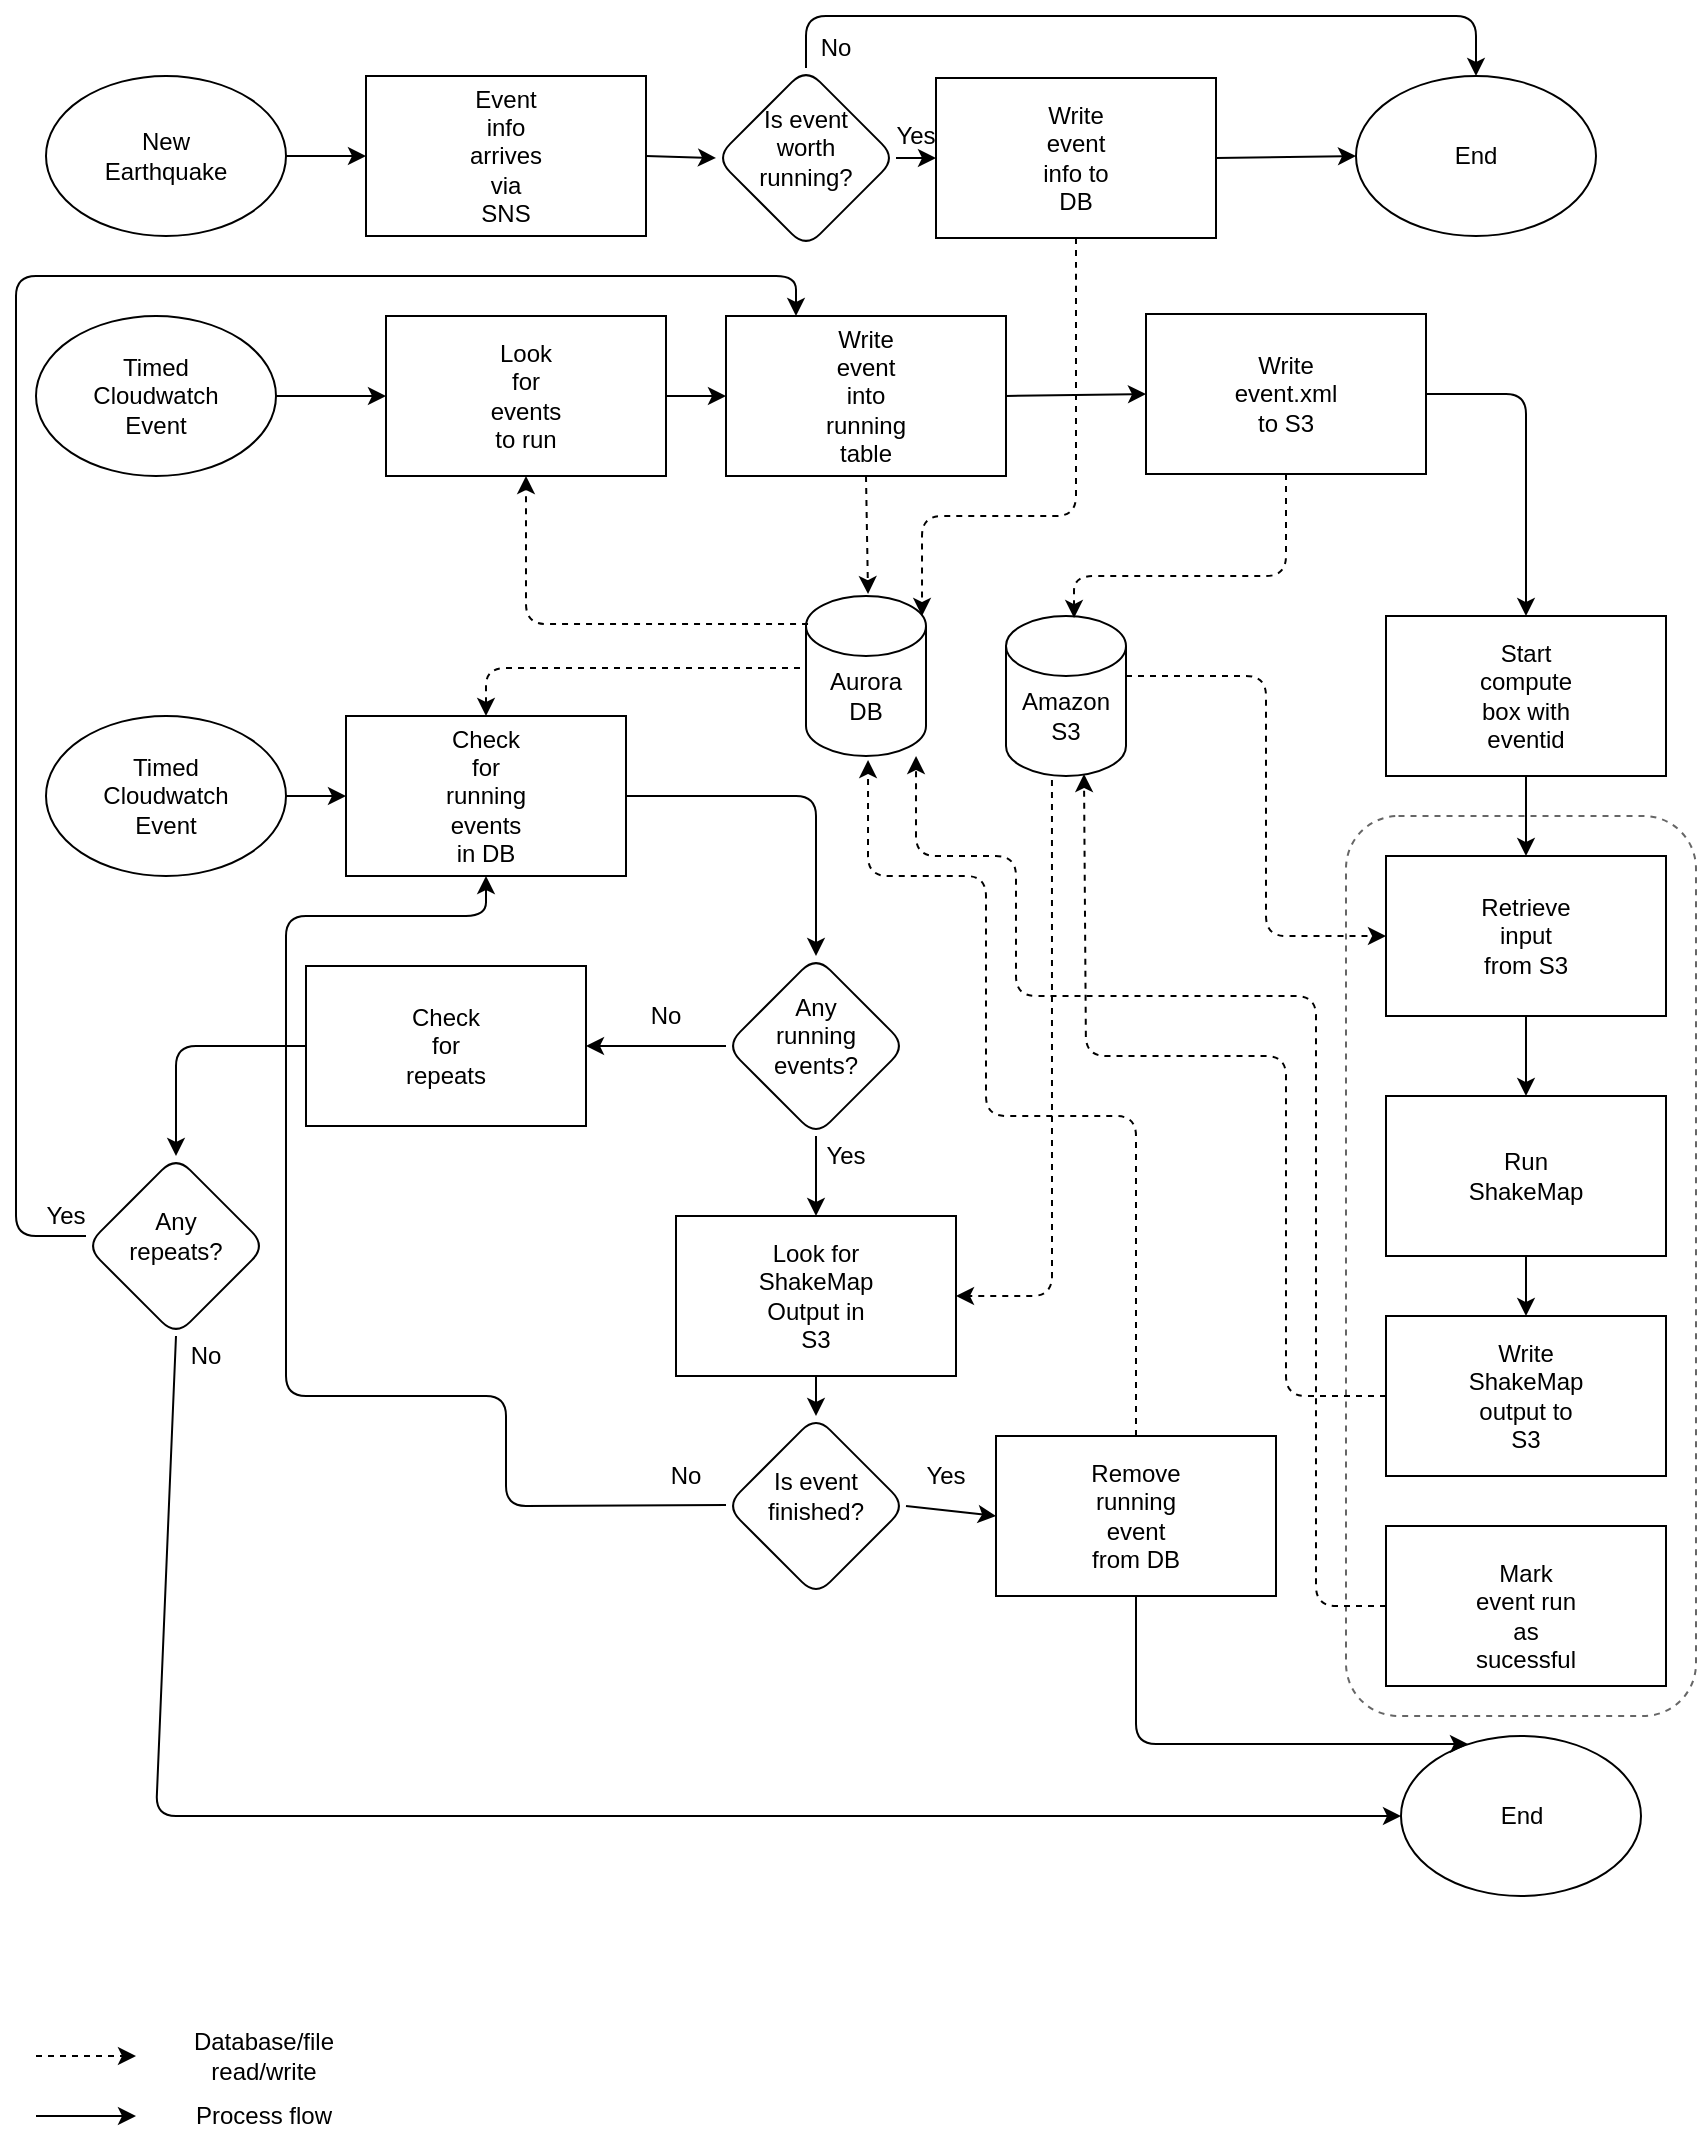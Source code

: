 <mxfile version="13.6.2" type="github">
  <diagram id="ZtYG9Sx7cP-IKcmzflR8" name="Page-1">
    <mxGraphModel dx="996" dy="693" grid="1" gridSize="10" guides="1" tooltips="1" connect="1" arrows="1" fold="1" page="1" pageScale="1" pageWidth="850" pageHeight="1100" math="0" shadow="0">
      <root>
        <mxCell id="0" />
        <mxCell id="1" parent="0" />
        <mxCell id="1NO3vYuAgstss5tLDtMF-31" value="" style="rounded=1;whiteSpace=wrap;html=1;strokeColor=#666666;fontColor=#333333;fillColor=none;dashed=1;" vertex="1" parent="1">
          <mxGeometry x="675" y="410" width="175" height="450" as="geometry" />
        </mxCell>
        <mxCell id="GJgcs_XlC3L1bi6ihaC3-7" value="" style="endArrow=classic;html=1;exitX=1;exitY=0.5;exitDx=0;exitDy=0;entryX=0;entryY=0.5;entryDx=0;entryDy=0;" parent="1" target="GJgcs_XlC3L1bi6ihaC3-4" edge="1">
          <mxGeometry width="50" height="50" relative="1" as="geometry">
            <mxPoint x="145" y="80" as="sourcePoint" />
            <mxPoint x="205" y="80" as="targetPoint" />
          </mxGeometry>
        </mxCell>
        <mxCell id="GJgcs_XlC3L1bi6ihaC3-8" value="" style="group" parent="1" vertex="1" connectable="0">
          <mxGeometry x="185" y="40" width="140" height="80" as="geometry" />
        </mxCell>
        <mxCell id="GJgcs_XlC3L1bi6ihaC3-4" value="" style="rounded=0;whiteSpace=wrap;html=1;" parent="GJgcs_XlC3L1bi6ihaC3-8" vertex="1">
          <mxGeometry width="140" height="80" as="geometry" />
        </mxCell>
        <mxCell id="GJgcs_XlC3L1bi6ihaC3-5" value="Event info arrives via SNS" style="text;html=1;strokeColor=none;fillColor=none;align=center;verticalAlign=middle;whiteSpace=wrap;rounded=0;" parent="GJgcs_XlC3L1bi6ihaC3-8" vertex="1">
          <mxGeometry x="50" y="30" width="40" height="20" as="geometry" />
        </mxCell>
        <mxCell id="GJgcs_XlC3L1bi6ihaC3-9" value="" style="group" parent="1" vertex="1" connectable="0">
          <mxGeometry x="470" y="41" width="140" height="80" as="geometry" />
        </mxCell>
        <mxCell id="GJgcs_XlC3L1bi6ihaC3-10" value="" style="rounded=0;whiteSpace=wrap;html=1;" parent="GJgcs_XlC3L1bi6ihaC3-9" vertex="1">
          <mxGeometry width="140" height="80" as="geometry" />
        </mxCell>
        <mxCell id="GJgcs_XlC3L1bi6ihaC3-11" value="Write event info to DB" style="text;html=1;strokeColor=none;fillColor=none;align=center;verticalAlign=middle;whiteSpace=wrap;rounded=0;" parent="GJgcs_XlC3L1bi6ihaC3-9" vertex="1">
          <mxGeometry x="50" y="30" width="40" height="20" as="geometry" />
        </mxCell>
        <mxCell id="GJgcs_XlC3L1bi6ihaC3-13" value="" style="endArrow=classic;html=1;exitX=0.5;exitY=1;exitDx=0;exitDy=0;dashed=1;entryX=0.967;entryY=0.125;entryDx=0;entryDy=0;entryPerimeter=0;" parent="1" source="GJgcs_XlC3L1bi6ihaC3-10" target="GJgcs_XlC3L1bi6ihaC3-14" edge="1">
          <mxGeometry width="50" height="50" relative="1" as="geometry">
            <mxPoint x="405" y="540" as="sourcePoint" />
            <mxPoint x="435" y="330" as="targetPoint" />
            <Array as="points">
              <mxPoint x="540" y="140" />
              <mxPoint x="540" y="260" />
              <mxPoint x="463" y="260" />
            </Array>
          </mxGeometry>
        </mxCell>
        <mxCell id="GJgcs_XlC3L1bi6ihaC3-16" value="" style="group" parent="1" vertex="1" connectable="0">
          <mxGeometry x="405" y="300" width="60" height="80" as="geometry" />
        </mxCell>
        <mxCell id="GJgcs_XlC3L1bi6ihaC3-14" value="" style="shape=cylinder2;whiteSpace=wrap;html=1;boundedLbl=1;backgroundOutline=1;size=15;" parent="GJgcs_XlC3L1bi6ihaC3-16" vertex="1">
          <mxGeometry width="60" height="80" as="geometry" />
        </mxCell>
        <mxCell id="GJgcs_XlC3L1bi6ihaC3-15" value="Aurora DB" style="text;html=1;strokeColor=none;fillColor=none;align=center;verticalAlign=middle;whiteSpace=wrap;rounded=0;" parent="GJgcs_XlC3L1bi6ihaC3-16" vertex="1">
          <mxGeometry x="10" y="40" width="40" height="20" as="geometry" />
        </mxCell>
        <mxCell id="Xdjex0H8esJp2T3BDwvE-1" value="" style="endArrow=classic;html=1;exitX=1;exitY=0.5;exitDx=0;exitDy=0;entryX=0;entryY=0.5;entryDx=0;entryDy=0;" parent="1" source="GJgcs_XlC3L1bi6ihaC3-10" target="1NO3vYuAgstss5tLDtMF-5" edge="1">
          <mxGeometry width="50" height="50" relative="1" as="geometry">
            <mxPoint x="535" y="79.5" as="sourcePoint" />
            <mxPoint x="540" y="110" as="targetPoint" />
          </mxGeometry>
        </mxCell>
        <mxCell id="Xdjex0H8esJp2T3BDwvE-2" value="" style="group" parent="1" vertex="1" connectable="0">
          <mxGeometry x="575" y="159" width="140" height="80" as="geometry" />
        </mxCell>
        <mxCell id="Xdjex0H8esJp2T3BDwvE-3" value="" style="rounded=0;whiteSpace=wrap;html=1;" parent="Xdjex0H8esJp2T3BDwvE-2" vertex="1">
          <mxGeometry width="140" height="80" as="geometry" />
        </mxCell>
        <mxCell id="Xdjex0H8esJp2T3BDwvE-4" value="Write event.xml to S3" style="text;html=1;strokeColor=none;fillColor=none;align=center;verticalAlign=middle;whiteSpace=wrap;rounded=0;" parent="Xdjex0H8esJp2T3BDwvE-2" vertex="1">
          <mxGeometry x="50" y="30" width="40" height="20" as="geometry" />
        </mxCell>
        <mxCell id="Xdjex0H8esJp2T3BDwvE-5" value="" style="group" parent="1" vertex="1" connectable="0">
          <mxGeometry x="505" y="310" width="60" height="80" as="geometry" />
        </mxCell>
        <mxCell id="Xdjex0H8esJp2T3BDwvE-6" value="" style="shape=cylinder2;whiteSpace=wrap;html=1;boundedLbl=1;backgroundOutline=1;size=15;" parent="Xdjex0H8esJp2T3BDwvE-5" vertex="1">
          <mxGeometry width="60" height="80" as="geometry" />
        </mxCell>
        <mxCell id="Xdjex0H8esJp2T3BDwvE-7" value="Amazon S3" style="text;html=1;strokeColor=none;fillColor=none;align=center;verticalAlign=middle;whiteSpace=wrap;rounded=0;" parent="Xdjex0H8esJp2T3BDwvE-5" vertex="1">
          <mxGeometry x="10" y="40" width="40" height="20" as="geometry" />
        </mxCell>
        <mxCell id="Xdjex0H8esJp2T3BDwvE-8" value="" style="endArrow=classic;html=1;exitX=0.5;exitY=1;exitDx=0;exitDy=0;entryX=0.567;entryY=0.013;entryDx=0;entryDy=0;entryPerimeter=0;dashed=1;" parent="1" source="Xdjex0H8esJp2T3BDwvE-3" target="Xdjex0H8esJp2T3BDwvE-6" edge="1">
          <mxGeometry width="50" height="50" relative="1" as="geometry">
            <mxPoint x="644.5" y="280" as="sourcePoint" />
            <mxPoint x="644.5" y="320" as="targetPoint" />
            <Array as="points">
              <mxPoint x="645" y="290" />
              <mxPoint x="539" y="290" />
            </Array>
          </mxGeometry>
        </mxCell>
        <mxCell id="Xdjex0H8esJp2T3BDwvE-9" value="" style="endArrow=classic;html=1;exitX=1;exitY=0.5;exitDx=0;exitDy=0;entryX=0.5;entryY=0;entryDx=0;entryDy=0;" parent="1" source="Xdjex0H8esJp2T3BDwvE-3" target="Xdjex0H8esJp2T3BDwvE-11" edge="1">
          <mxGeometry width="50" height="50" relative="1" as="geometry">
            <mxPoint x="405" y="560" as="sourcePoint" />
            <mxPoint x="765" y="300" as="targetPoint" />
            <Array as="points">
              <mxPoint x="765" y="199" />
            </Array>
          </mxGeometry>
        </mxCell>
        <mxCell id="Xdjex0H8esJp2T3BDwvE-10" value="" style="group" parent="1" vertex="1" connectable="0">
          <mxGeometry x="695" y="310" width="140" height="80" as="geometry" />
        </mxCell>
        <mxCell id="Xdjex0H8esJp2T3BDwvE-11" value="" style="rounded=0;whiteSpace=wrap;html=1;" parent="Xdjex0H8esJp2T3BDwvE-10" vertex="1">
          <mxGeometry width="140" height="80" as="geometry" />
        </mxCell>
        <mxCell id="Xdjex0H8esJp2T3BDwvE-12" value="Start compute box with eventid&lt;br&gt;" style="text;html=1;strokeColor=none;fillColor=none;align=center;verticalAlign=middle;whiteSpace=wrap;rounded=0;" parent="Xdjex0H8esJp2T3BDwvE-10" vertex="1">
          <mxGeometry x="50" y="30" width="40" height="20" as="geometry" />
        </mxCell>
        <mxCell id="Xdjex0H8esJp2T3BDwvE-15" value="" style="group;rounded=1;glass=1;" parent="1" vertex="1" connectable="0">
          <mxGeometry x="695" y="550" width="140" height="80" as="geometry" />
        </mxCell>
        <mxCell id="Xdjex0H8esJp2T3BDwvE-16" value="" style="rounded=0;whiteSpace=wrap;html=1;" parent="Xdjex0H8esJp2T3BDwvE-15" vertex="1">
          <mxGeometry width="140" height="80" as="geometry" />
        </mxCell>
        <mxCell id="Xdjex0H8esJp2T3BDwvE-17" value="Run ShakeMap" style="text;html=1;strokeColor=none;fillColor=none;align=center;verticalAlign=middle;whiteSpace=wrap;rounded=0;" parent="Xdjex0H8esJp2T3BDwvE-15" vertex="1">
          <mxGeometry x="50" y="30" width="40" height="20" as="geometry" />
        </mxCell>
        <mxCell id="Xdjex0H8esJp2T3BDwvE-18" value="" style="endArrow=classic;html=1;exitX=1;exitY=0.375;exitDx=0;exitDy=0;exitPerimeter=0;entryX=0;entryY=0.5;entryDx=0;entryDy=0;dashed=1;" parent="1" source="Xdjex0H8esJp2T3BDwvE-6" target="Xdjex0H8esJp2T3BDwvE-21" edge="1">
          <mxGeometry width="50" height="50" relative="1" as="geometry">
            <mxPoint x="635" y="485" as="sourcePoint" />
            <mxPoint x="685" y="435" as="targetPoint" />
            <Array as="points">
              <mxPoint x="635" y="340" />
              <mxPoint x="635" y="470" />
            </Array>
          </mxGeometry>
        </mxCell>
        <mxCell id="Xdjex0H8esJp2T3BDwvE-19" value="" style="endArrow=classic;html=1;entryX=0.5;entryY=0;entryDx=0;entryDy=0;exitX=0.5;exitY=1;exitDx=0;exitDy=0;" parent="1" source="Xdjex0H8esJp2T3BDwvE-11" target="Xdjex0H8esJp2T3BDwvE-21" edge="1">
          <mxGeometry width="50" height="50" relative="1" as="geometry">
            <mxPoint x="745" y="440" as="sourcePoint" />
            <mxPoint x="795" y="390" as="targetPoint" />
          </mxGeometry>
        </mxCell>
        <mxCell id="Xdjex0H8esJp2T3BDwvE-20" value="" style="group;rounded=1;glass=1;" parent="1" vertex="1" connectable="0">
          <mxGeometry x="695" y="430" width="150" height="350" as="geometry" />
        </mxCell>
        <mxCell id="Xdjex0H8esJp2T3BDwvE-21" value="" style="rounded=0;whiteSpace=wrap;html=1;" parent="Xdjex0H8esJp2T3BDwvE-20" vertex="1">
          <mxGeometry width="140" height="80" as="geometry" />
        </mxCell>
        <mxCell id="Xdjex0H8esJp2T3BDwvE-22" value="Retrieve input from S3" style="text;html=1;strokeColor=none;fillColor=none;align=center;verticalAlign=middle;whiteSpace=wrap;rounded=0;" parent="Xdjex0H8esJp2T3BDwvE-20" vertex="1">
          <mxGeometry x="50" y="30" width="40" height="20" as="geometry" />
        </mxCell>
        <mxCell id="Xdjex0H8esJp2T3BDwvE-23" value="" style="endArrow=classic;html=1;entryX=0.5;entryY=0;entryDx=0;entryDy=0;exitX=0.5;exitY=1;exitDx=0;exitDy=0;" parent="1" source="Xdjex0H8esJp2T3BDwvE-21" target="Xdjex0H8esJp2T3BDwvE-16" edge="1">
          <mxGeometry width="50" height="50" relative="1" as="geometry">
            <mxPoint x="764.94" y="530" as="sourcePoint" />
            <mxPoint x="755" y="570" as="targetPoint" />
          </mxGeometry>
        </mxCell>
        <mxCell id="Xdjex0H8esJp2T3BDwvE-24" value="" style="group;rounded=1;glass=1;" parent="1" vertex="1" connectable="0">
          <mxGeometry x="695" y="660" width="140" height="80" as="geometry" />
        </mxCell>
        <mxCell id="Xdjex0H8esJp2T3BDwvE-25" value="" style="rounded=0;whiteSpace=wrap;html=1;" parent="Xdjex0H8esJp2T3BDwvE-24" vertex="1">
          <mxGeometry width="140" height="80" as="geometry" />
        </mxCell>
        <mxCell id="Xdjex0H8esJp2T3BDwvE-26" value="Write ShakeMap output to S3" style="text;html=1;strokeColor=none;fillColor=none;align=center;verticalAlign=middle;whiteSpace=wrap;rounded=0;" parent="Xdjex0H8esJp2T3BDwvE-24" vertex="1">
          <mxGeometry x="50" y="30" width="40" height="20" as="geometry" />
        </mxCell>
        <mxCell id="Xdjex0H8esJp2T3BDwvE-27" value="" style="endArrow=classic;html=1;entryX=0.5;entryY=0;entryDx=0;entryDy=0;exitX=0.5;exitY=1;exitDx=0;exitDy=0;" parent="1" source="Xdjex0H8esJp2T3BDwvE-16" target="Xdjex0H8esJp2T3BDwvE-25" edge="1">
          <mxGeometry width="50" height="50" relative="1" as="geometry">
            <mxPoint x="405" y="560" as="sourcePoint" />
            <mxPoint x="455" y="510" as="targetPoint" />
          </mxGeometry>
        </mxCell>
        <mxCell id="Xdjex0H8esJp2T3BDwvE-28" value="" style="endArrow=classic;html=1;exitX=0;exitY=0.5;exitDx=0;exitDy=0;entryX=0.65;entryY=0.988;entryDx=0;entryDy=0;entryPerimeter=0;dashed=1;" parent="1" source="Xdjex0H8esJp2T3BDwvE-25" target="Xdjex0H8esJp2T3BDwvE-6" edge="1">
          <mxGeometry width="50" height="50" relative="1" as="geometry">
            <mxPoint x="495" y="629" as="sourcePoint" />
            <mxPoint x="535" y="400" as="targetPoint" />
            <Array as="points">
              <mxPoint x="645" y="700" />
              <mxPoint x="645" y="530" />
              <mxPoint x="545" y="530" />
            </Array>
          </mxGeometry>
        </mxCell>
        <mxCell id="Xdjex0H8esJp2T3BDwvE-37" value="" style="group" parent="1" vertex="1" connectable="0">
          <mxGeometry x="25" y="40" width="120" height="80" as="geometry" />
        </mxCell>
        <mxCell id="Xdjex0H8esJp2T3BDwvE-35" value="" style="ellipse;whiteSpace=wrap;html=1;rounded=1;glass=1;" parent="Xdjex0H8esJp2T3BDwvE-37" vertex="1">
          <mxGeometry width="120" height="80" as="geometry" />
        </mxCell>
        <mxCell id="Xdjex0H8esJp2T3BDwvE-36" value="New Earthquake" style="text;html=1;strokeColor=none;fillColor=none;align=center;verticalAlign=middle;whiteSpace=wrap;rounded=0;glass=1;" parent="Xdjex0H8esJp2T3BDwvE-37" vertex="1">
          <mxGeometry x="40" y="30" width="40" height="20" as="geometry" />
        </mxCell>
        <mxCell id="Xdjex0H8esJp2T3BDwvE-38" value="" style="group" parent="1" vertex="1" connectable="0">
          <mxGeometry x="702.5" y="870" width="120" height="80" as="geometry" />
        </mxCell>
        <mxCell id="Xdjex0H8esJp2T3BDwvE-39" value="" style="ellipse;whiteSpace=wrap;html=1;rounded=1;glass=1;" parent="Xdjex0H8esJp2T3BDwvE-38" vertex="1">
          <mxGeometry width="120" height="80" as="geometry" />
        </mxCell>
        <mxCell id="Xdjex0H8esJp2T3BDwvE-40" value="End" style="text;html=1;strokeColor=none;fillColor=none;align=center;verticalAlign=middle;whiteSpace=wrap;rounded=0;glass=1;" parent="Xdjex0H8esJp2T3BDwvE-38" vertex="1">
          <mxGeometry x="40" y="30" width="40" height="20" as="geometry" />
        </mxCell>
        <mxCell id="Xdjex0H8esJp2T3BDwvE-41" value="" style="group" parent="1" vertex="1" connectable="0">
          <mxGeometry x="25" y="360" width="120" height="80" as="geometry" />
        </mxCell>
        <mxCell id="Xdjex0H8esJp2T3BDwvE-42" value="" style="ellipse;whiteSpace=wrap;html=1;rounded=1;glass=1;" parent="Xdjex0H8esJp2T3BDwvE-41" vertex="1">
          <mxGeometry width="120" height="80" as="geometry" />
        </mxCell>
        <mxCell id="Xdjex0H8esJp2T3BDwvE-43" value="Timed Cloudwatch Event" style="text;html=1;strokeColor=none;fillColor=none;align=center;verticalAlign=middle;whiteSpace=wrap;rounded=0;glass=1;" parent="Xdjex0H8esJp2T3BDwvE-41" vertex="1">
          <mxGeometry x="40" y="30" width="40" height="20" as="geometry" />
        </mxCell>
        <mxCell id="Xdjex0H8esJp2T3BDwvE-44" value="" style="group" parent="1" vertex="1" connectable="0">
          <mxGeometry x="175" y="360" width="140" height="80" as="geometry" />
        </mxCell>
        <mxCell id="Xdjex0H8esJp2T3BDwvE-45" value="" style="rounded=0;whiteSpace=wrap;html=1;" parent="Xdjex0H8esJp2T3BDwvE-44" vertex="1">
          <mxGeometry width="140" height="80" as="geometry" />
        </mxCell>
        <mxCell id="Xdjex0H8esJp2T3BDwvE-46" value="Check for running events in DB" style="text;html=1;strokeColor=none;fillColor=none;align=center;verticalAlign=middle;whiteSpace=wrap;rounded=0;" parent="Xdjex0H8esJp2T3BDwvE-44" vertex="1">
          <mxGeometry x="50" y="30" width="40" height="20" as="geometry" />
        </mxCell>
        <mxCell id="Xdjex0H8esJp2T3BDwvE-47" value="" style="endArrow=classic;html=1;exitX=1;exitY=0.5;exitDx=0;exitDy=0;entryX=0;entryY=0.5;entryDx=0;entryDy=0;" parent="1" source="Xdjex0H8esJp2T3BDwvE-42" target="Xdjex0H8esJp2T3BDwvE-45" edge="1">
          <mxGeometry width="50" height="50" relative="1" as="geometry">
            <mxPoint x="155" y="399.5" as="sourcePoint" />
            <mxPoint x="165" y="400" as="targetPoint" />
          </mxGeometry>
        </mxCell>
        <mxCell id="Xdjex0H8esJp2T3BDwvE-48" value="" style="endArrow=classic;html=1;exitX=-0.05;exitY=0.45;exitDx=0;exitDy=0;exitPerimeter=0;entryX=0.5;entryY=0;entryDx=0;entryDy=0;dashed=1;" parent="1" source="GJgcs_XlC3L1bi6ihaC3-14" target="Xdjex0H8esJp2T3BDwvE-45" edge="1">
          <mxGeometry width="50" height="50" relative="1" as="geometry">
            <mxPoint x="395" y="330" as="sourcePoint" />
            <mxPoint x="225" y="340" as="targetPoint" />
            <Array as="points">
              <mxPoint x="245" y="336" />
            </Array>
          </mxGeometry>
        </mxCell>
        <mxCell id="Xdjex0H8esJp2T3BDwvE-52" value="" style="group" parent="1" vertex="1" connectable="0">
          <mxGeometry x="365" y="480" width="90" height="90" as="geometry" />
        </mxCell>
        <mxCell id="Xdjex0H8esJp2T3BDwvE-49" value="" style="rhombus;whiteSpace=wrap;html=1;rounded=1;glass=1;" parent="Xdjex0H8esJp2T3BDwvE-52" vertex="1">
          <mxGeometry width="90" height="90" as="geometry" />
        </mxCell>
        <mxCell id="Xdjex0H8esJp2T3BDwvE-50" value="Any running events?" style="text;html=1;strokeColor=none;fillColor=none;align=center;verticalAlign=middle;whiteSpace=wrap;rounded=0;glass=1;" parent="Xdjex0H8esJp2T3BDwvE-52" vertex="1">
          <mxGeometry x="25" y="30" width="40" height="20" as="geometry" />
        </mxCell>
        <mxCell id="Xdjex0H8esJp2T3BDwvE-53" value="" style="endArrow=classic;html=1;exitX=1;exitY=0.5;exitDx=0;exitDy=0;entryX=0.5;entryY=0;entryDx=0;entryDy=0;" parent="1" source="Xdjex0H8esJp2T3BDwvE-45" target="Xdjex0H8esJp2T3BDwvE-49" edge="1">
          <mxGeometry width="50" height="50" relative="1" as="geometry">
            <mxPoint x="513.5" y="430" as="sourcePoint" />
            <mxPoint x="356.5" y="454" as="targetPoint" />
            <Array as="points">
              <mxPoint x="410" y="400" />
            </Array>
          </mxGeometry>
        </mxCell>
        <mxCell id="Xdjex0H8esJp2T3BDwvE-54" value="" style="endArrow=classic;html=1;exitX=0;exitY=0.5;exitDx=0;exitDy=0;entryX=1;entryY=0.5;entryDx=0;entryDy=0;" parent="1" source="Xdjex0H8esJp2T3BDwvE-49" target="Xdjex0H8esJp2T3BDwvE-58" edge="1">
          <mxGeometry width="50" height="50" relative="1" as="geometry">
            <mxPoint x="295" y="540" as="sourcePoint" />
            <mxPoint x="305" y="525" as="targetPoint" />
          </mxGeometry>
        </mxCell>
        <mxCell id="Xdjex0H8esJp2T3BDwvE-55" value="No" style="text;html=1;strokeColor=none;fillColor=none;align=center;verticalAlign=middle;whiteSpace=wrap;rounded=0;glass=1;" parent="1" vertex="1">
          <mxGeometry x="315" y="500" width="40" height="20" as="geometry" />
        </mxCell>
        <mxCell id="Xdjex0H8esJp2T3BDwvE-57" value="" style="group" parent="1" vertex="1" connectable="0">
          <mxGeometry x="155" y="485" width="140" height="80" as="geometry" />
        </mxCell>
        <mxCell id="Xdjex0H8esJp2T3BDwvE-58" value="" style="rounded=0;whiteSpace=wrap;html=1;" parent="Xdjex0H8esJp2T3BDwvE-57" vertex="1">
          <mxGeometry width="140" height="80" as="geometry" />
        </mxCell>
        <mxCell id="Xdjex0H8esJp2T3BDwvE-59" value="Check for repeats" style="text;html=1;strokeColor=none;fillColor=none;align=center;verticalAlign=middle;whiteSpace=wrap;rounded=0;" parent="Xdjex0H8esJp2T3BDwvE-57" vertex="1">
          <mxGeometry x="50" y="30" width="40" height="20" as="geometry" />
        </mxCell>
        <mxCell id="Xdjex0H8esJp2T3BDwvE-61" value="" style="group" parent="1" vertex="1" connectable="0">
          <mxGeometry x="45" y="580" width="90" height="90" as="geometry" />
        </mxCell>
        <mxCell id="Xdjex0H8esJp2T3BDwvE-62" value="" style="rhombus;whiteSpace=wrap;html=1;rounded=1;glass=1;" parent="Xdjex0H8esJp2T3BDwvE-61" vertex="1">
          <mxGeometry width="90" height="90" as="geometry" />
        </mxCell>
        <mxCell id="Xdjex0H8esJp2T3BDwvE-63" value="Any repeats?" style="text;html=1;strokeColor=none;fillColor=none;align=center;verticalAlign=middle;whiteSpace=wrap;rounded=0;glass=1;" parent="Xdjex0H8esJp2T3BDwvE-61" vertex="1">
          <mxGeometry x="25" y="30" width="40" height="20" as="geometry" />
        </mxCell>
        <mxCell id="Xdjex0H8esJp2T3BDwvE-64" value="" style="endArrow=classic;html=1;exitX=0;exitY=0.5;exitDx=0;exitDy=0;entryX=0.5;entryY=0;entryDx=0;entryDy=0;" parent="1" source="Xdjex0H8esJp2T3BDwvE-58" target="Xdjex0H8esJp2T3BDwvE-62" edge="1">
          <mxGeometry width="50" height="50" relative="1" as="geometry">
            <mxPoint x="155" y="540" as="sourcePoint" />
            <mxPoint x="-2" y="564" as="targetPoint" />
            <Array as="points">
              <mxPoint x="90" y="525" />
            </Array>
          </mxGeometry>
        </mxCell>
        <mxCell id="Xdjex0H8esJp2T3BDwvE-67" value="Yes" style="text;html=1;strokeColor=none;fillColor=none;align=center;verticalAlign=middle;whiteSpace=wrap;rounded=0;glass=1;" parent="1" vertex="1">
          <mxGeometry x="15" y="600" width="40" height="20" as="geometry" />
        </mxCell>
        <mxCell id="Xdjex0H8esJp2T3BDwvE-68" value="" style="endArrow=classic;html=1;exitX=0.5;exitY=1;exitDx=0;exitDy=0;entryX=0;entryY=0.5;entryDx=0;entryDy=0;" parent="1" source="Xdjex0H8esJp2T3BDwvE-62" target="Xdjex0H8esJp2T3BDwvE-39" edge="1">
          <mxGeometry width="50" height="50" relative="1" as="geometry">
            <mxPoint x="65" y="680" as="sourcePoint" />
            <mxPoint x="90" y="830" as="targetPoint" />
            <Array as="points">
              <mxPoint x="80" y="910" />
            </Array>
          </mxGeometry>
        </mxCell>
        <mxCell id="Xdjex0H8esJp2T3BDwvE-73" value="No" style="text;html=1;strokeColor=none;fillColor=none;align=center;verticalAlign=middle;whiteSpace=wrap;rounded=0;glass=1;" parent="1" vertex="1">
          <mxGeometry x="85" y="670" width="40" height="20" as="geometry" />
        </mxCell>
        <mxCell id="Xdjex0H8esJp2T3BDwvE-74" value="" style="group" parent="1" vertex="1" connectable="0">
          <mxGeometry x="340" y="610" width="140" height="80" as="geometry" />
        </mxCell>
        <mxCell id="Xdjex0H8esJp2T3BDwvE-75" value="" style="rounded=0;whiteSpace=wrap;html=1;" parent="Xdjex0H8esJp2T3BDwvE-74" vertex="1">
          <mxGeometry width="140" height="80" as="geometry" />
        </mxCell>
        <mxCell id="Xdjex0H8esJp2T3BDwvE-76" value="Look for ShakeMap Output in S3" style="text;html=1;strokeColor=none;fillColor=none;align=center;verticalAlign=middle;whiteSpace=wrap;rounded=0;" parent="Xdjex0H8esJp2T3BDwvE-74" vertex="1">
          <mxGeometry x="50" y="30" width="40" height="20" as="geometry" />
        </mxCell>
        <mxCell id="Xdjex0H8esJp2T3BDwvE-77" value="" style="endArrow=classic;html=1;entryX=0.5;entryY=0;entryDx=0;entryDy=0;" parent="1" source="Xdjex0H8esJp2T3BDwvE-49" target="Xdjex0H8esJp2T3BDwvE-75" edge="1">
          <mxGeometry width="50" height="50" relative="1" as="geometry">
            <mxPoint x="410" y="590" as="sourcePoint" />
            <mxPoint x="409.5" y="600" as="targetPoint" />
          </mxGeometry>
        </mxCell>
        <mxCell id="Xdjex0H8esJp2T3BDwvE-78" value="" style="endArrow=classic;html=1;exitX=0.383;exitY=1.025;exitDx=0;exitDy=0;exitPerimeter=0;entryX=1;entryY=0.5;entryDx=0;entryDy=0;dashed=1;" parent="1" source="Xdjex0H8esJp2T3BDwvE-6" target="Xdjex0H8esJp2T3BDwvE-75" edge="1">
          <mxGeometry width="50" height="50" relative="1" as="geometry">
            <mxPoint x="454.01" y="450.0" as="sourcePoint" />
            <mxPoint x="615.99" y="530.96" as="targetPoint" />
            <Array as="points">
              <mxPoint x="528" y="650" />
            </Array>
          </mxGeometry>
        </mxCell>
        <mxCell id="Xdjex0H8esJp2T3BDwvE-79" value="" style="group" parent="1" vertex="1" connectable="0">
          <mxGeometry x="365" y="710" width="90" height="90" as="geometry" />
        </mxCell>
        <mxCell id="Xdjex0H8esJp2T3BDwvE-80" value="" style="rhombus;whiteSpace=wrap;html=1;rounded=1;glass=1;" parent="Xdjex0H8esJp2T3BDwvE-79" vertex="1">
          <mxGeometry width="90" height="90" as="geometry" />
        </mxCell>
        <mxCell id="Xdjex0H8esJp2T3BDwvE-81" value="Is event finished?" style="text;html=1;strokeColor=none;fillColor=none;align=center;verticalAlign=middle;whiteSpace=wrap;rounded=0;glass=1;" parent="Xdjex0H8esJp2T3BDwvE-79" vertex="1">
          <mxGeometry x="25" y="30" width="40" height="20" as="geometry" />
        </mxCell>
        <mxCell id="Xdjex0H8esJp2T3BDwvE-82" value="" style="endArrow=classic;html=1;entryX=0.5;entryY=0;entryDx=0;entryDy=0;exitX=0.5;exitY=1;exitDx=0;exitDy=0;" parent="1" source="Xdjex0H8esJp2T3BDwvE-75" target="Xdjex0H8esJp2T3BDwvE-80" edge="1">
          <mxGeometry width="50" height="50" relative="1" as="geometry">
            <mxPoint x="455" y="700" as="sourcePoint" />
            <mxPoint x="455" y="740" as="targetPoint" />
          </mxGeometry>
        </mxCell>
        <mxCell id="Xdjex0H8esJp2T3BDwvE-85" value="" style="endArrow=classic;html=1;entryX=0.517;entryY=1.025;entryDx=0;entryDy=0;entryPerimeter=0;exitX=0.5;exitY=0;exitDx=0;exitDy=0;dashed=1;" parent="1" source="Xdjex0H8esJp2T3BDwvE-87" target="GJgcs_XlC3L1bi6ihaC3-14" edge="1">
          <mxGeometry width="50" height="50" relative="1" as="geometry">
            <mxPoint x="583" y="710" as="sourcePoint" />
            <mxPoint x="582.5" y="830" as="targetPoint" />
            <Array as="points">
              <mxPoint x="570" y="560" />
              <mxPoint x="495" y="560" />
              <mxPoint x="495" y="440" />
              <mxPoint x="436" y="440" />
            </Array>
          </mxGeometry>
        </mxCell>
        <mxCell id="Xdjex0H8esJp2T3BDwvE-86" value="" style="group" parent="1" vertex="1" connectable="0">
          <mxGeometry x="500" y="720" width="140" height="80" as="geometry" />
        </mxCell>
        <mxCell id="Xdjex0H8esJp2T3BDwvE-87" value="" style="rounded=0;whiteSpace=wrap;html=1;" parent="Xdjex0H8esJp2T3BDwvE-86" vertex="1">
          <mxGeometry width="140" height="80" as="geometry" />
        </mxCell>
        <mxCell id="Xdjex0H8esJp2T3BDwvE-88" value="Remove running event from DB" style="text;html=1;strokeColor=none;fillColor=none;align=center;verticalAlign=middle;whiteSpace=wrap;rounded=0;" parent="Xdjex0H8esJp2T3BDwvE-86" vertex="1">
          <mxGeometry x="50" y="30" width="40" height="20" as="geometry" />
        </mxCell>
        <mxCell id="Xdjex0H8esJp2T3BDwvE-89" value="" style="endArrow=classic;html=1;exitX=1;exitY=0.5;exitDx=0;exitDy=0;entryX=0;entryY=0.5;entryDx=0;entryDy=0;" parent="1" source="Xdjex0H8esJp2T3BDwvE-80" target="Xdjex0H8esJp2T3BDwvE-87" edge="1">
          <mxGeometry width="50" height="50" relative="1" as="geometry">
            <mxPoint x="475" y="760" as="sourcePoint" />
            <mxPoint x="474" y="740" as="targetPoint" />
          </mxGeometry>
        </mxCell>
        <mxCell id="Xdjex0H8esJp2T3BDwvE-91" value="Yes" style="text;html=1;strokeColor=none;fillColor=none;align=center;verticalAlign=middle;whiteSpace=wrap;rounded=0;glass=1;" parent="1" vertex="1">
          <mxGeometry x="455" y="730" width="40" height="20" as="geometry" />
        </mxCell>
        <mxCell id="Xdjex0H8esJp2T3BDwvE-92" value="No" style="text;html=1;strokeColor=none;fillColor=none;align=center;verticalAlign=middle;whiteSpace=wrap;rounded=0;glass=1;" parent="1" vertex="1">
          <mxGeometry x="325" y="730" width="40" height="20" as="geometry" />
        </mxCell>
        <mxCell id="Xdjex0H8esJp2T3BDwvE-93" value="" style="endArrow=classic;html=1;exitX=0;exitY=0.5;exitDx=0;exitDy=0;entryX=0.5;entryY=1;entryDx=0;entryDy=0;" parent="1" target="Xdjex0H8esJp2T3BDwvE-45" edge="1">
          <mxGeometry width="50" height="50" relative="1" as="geometry">
            <mxPoint x="365" y="754.5" as="sourcePoint" />
            <mxPoint x="295" y="754.5" as="targetPoint" />
            <Array as="points">
              <mxPoint x="255" y="755" />
              <mxPoint x="255" y="700" />
              <mxPoint x="145" y="700" />
              <mxPoint x="145" y="460" />
              <mxPoint x="245" y="460" />
            </Array>
          </mxGeometry>
        </mxCell>
        <mxCell id="Xdjex0H8esJp2T3BDwvE-95" value="" style="endArrow=classic;html=1;exitX=0.5;exitY=1;exitDx=0;exitDy=0;" parent="1" source="Xdjex0H8esJp2T3BDwvE-87" edge="1">
          <mxGeometry width="50" height="50" relative="1" as="geometry">
            <mxPoint x="605" y="870" as="sourcePoint" />
            <mxPoint x="736" y="874" as="targetPoint" />
            <Array as="points">
              <mxPoint x="570" y="874" />
            </Array>
          </mxGeometry>
        </mxCell>
        <mxCell id="Xdjex0H8esJp2T3BDwvE-102" value="" style="group" parent="1" vertex="1" connectable="0">
          <mxGeometry x="20" y="1020" width="169" height="50" as="geometry" />
        </mxCell>
        <mxCell id="Xdjex0H8esJp2T3BDwvE-96" value="" style="endArrow=classic;html=1;dashed=1;" parent="Xdjex0H8esJp2T3BDwvE-102" edge="1">
          <mxGeometry width="50" height="50" relative="1" as="geometry">
            <mxPoint y="10" as="sourcePoint" />
            <mxPoint x="50" y="10" as="targetPoint" />
          </mxGeometry>
        </mxCell>
        <mxCell id="Xdjex0H8esJp2T3BDwvE-97" value="Database/file read/write" style="text;html=1;strokeColor=none;fillColor=none;align=center;verticalAlign=middle;whiteSpace=wrap;rounded=0;" parent="Xdjex0H8esJp2T3BDwvE-102" vertex="1">
          <mxGeometry x="59" width="110" height="20" as="geometry" />
        </mxCell>
        <mxCell id="Xdjex0H8esJp2T3BDwvE-98" value="" style="endArrow=classic;html=1;" parent="Xdjex0H8esJp2T3BDwvE-102" edge="1">
          <mxGeometry width="50" height="50" relative="1" as="geometry">
            <mxPoint y="40" as="sourcePoint" />
            <mxPoint x="50" y="40" as="targetPoint" />
          </mxGeometry>
        </mxCell>
        <mxCell id="Xdjex0H8esJp2T3BDwvE-99" value="Process flow" style="text;html=1;strokeColor=none;fillColor=none;align=center;verticalAlign=middle;whiteSpace=wrap;rounded=0;" parent="Xdjex0H8esJp2T3BDwvE-102" vertex="1">
          <mxGeometry x="59" y="30" width="110" height="20" as="geometry" />
        </mxCell>
        <mxCell id="1NO3vYuAgstss5tLDtMF-1" value="" style="group" vertex="1" connectable="0" parent="1">
          <mxGeometry x="20" y="160" width="120" height="80" as="geometry" />
        </mxCell>
        <mxCell id="1NO3vYuAgstss5tLDtMF-2" value="" style="ellipse;whiteSpace=wrap;html=1;rounded=1;glass=1;" vertex="1" parent="1NO3vYuAgstss5tLDtMF-1">
          <mxGeometry width="120" height="80" as="geometry" />
        </mxCell>
        <mxCell id="1NO3vYuAgstss5tLDtMF-3" value="Timed Cloudwatch Event" style="text;html=1;strokeColor=none;fillColor=none;align=center;verticalAlign=middle;whiteSpace=wrap;rounded=0;glass=1;" vertex="1" parent="1NO3vYuAgstss5tLDtMF-1">
          <mxGeometry x="40" y="30" width="40" height="20" as="geometry" />
        </mxCell>
        <mxCell id="1NO3vYuAgstss5tLDtMF-4" value="" style="group" vertex="1" connectable="0" parent="1">
          <mxGeometry x="680" y="40" width="120" height="80" as="geometry" />
        </mxCell>
        <mxCell id="1NO3vYuAgstss5tLDtMF-5" value="" style="ellipse;whiteSpace=wrap;html=1;rounded=1;glass=1;" vertex="1" parent="1NO3vYuAgstss5tLDtMF-4">
          <mxGeometry width="120" height="80" as="geometry" />
        </mxCell>
        <mxCell id="1NO3vYuAgstss5tLDtMF-6" value="End" style="text;html=1;strokeColor=none;fillColor=none;align=center;verticalAlign=middle;whiteSpace=wrap;rounded=0;glass=1;" vertex="1" parent="1NO3vYuAgstss5tLDtMF-4">
          <mxGeometry x="40" y="30" width="40" height="20" as="geometry" />
        </mxCell>
        <mxCell id="1NO3vYuAgstss5tLDtMF-7" value="" style="endArrow=classic;html=1;exitX=1;exitY=0.5;exitDx=0;exitDy=0;entryX=0;entryY=0.5;entryDx=0;entryDy=0;" edge="1" parent="1" source="1NO3vYuAgstss5tLDtMF-2" target="1NO3vYuAgstss5tLDtMF-9">
          <mxGeometry width="50" height="50" relative="1" as="geometry">
            <mxPoint x="149" y="199.5" as="sourcePoint" />
            <mxPoint x="189" y="199.5" as="targetPoint" />
          </mxGeometry>
        </mxCell>
        <mxCell id="1NO3vYuAgstss5tLDtMF-8" value="" style="group" vertex="1" connectable="0" parent="1">
          <mxGeometry x="195" y="160" width="140" height="80" as="geometry" />
        </mxCell>
        <mxCell id="1NO3vYuAgstss5tLDtMF-9" value="" style="rounded=0;whiteSpace=wrap;html=1;" vertex="1" parent="1NO3vYuAgstss5tLDtMF-8">
          <mxGeometry width="140" height="80" as="geometry" />
        </mxCell>
        <mxCell id="1NO3vYuAgstss5tLDtMF-10" value="Look for events to run" style="text;html=1;strokeColor=none;fillColor=none;align=center;verticalAlign=middle;whiteSpace=wrap;rounded=0;" vertex="1" parent="1NO3vYuAgstss5tLDtMF-8">
          <mxGeometry x="50" y="30" width="40" height="20" as="geometry" />
        </mxCell>
        <mxCell id="1NO3vYuAgstss5tLDtMF-11" value="" style="endArrow=classic;html=1;exitX=0.017;exitY=0.175;exitDx=0;exitDy=0;dashed=1;entryX=0.5;entryY=1;entryDx=0;entryDy=0;exitPerimeter=0;" edge="1" parent="1" source="GJgcs_XlC3L1bi6ihaC3-14" target="1NO3vYuAgstss5tLDtMF-9">
          <mxGeometry width="50" height="50" relative="1" as="geometry">
            <mxPoint x="504" y="130" as="sourcePoint" />
            <mxPoint x="504" y="310" as="targetPoint" />
            <Array as="points">
              <mxPoint x="265" y="314" />
            </Array>
          </mxGeometry>
        </mxCell>
        <mxCell id="1NO3vYuAgstss5tLDtMF-12" value="" style="group" vertex="1" connectable="0" parent="1">
          <mxGeometry x="365" y="160" width="140" height="80" as="geometry" />
        </mxCell>
        <mxCell id="1NO3vYuAgstss5tLDtMF-13" value="" style="rounded=0;whiteSpace=wrap;html=1;" vertex="1" parent="1NO3vYuAgstss5tLDtMF-12">
          <mxGeometry width="140" height="80" as="geometry" />
        </mxCell>
        <mxCell id="1NO3vYuAgstss5tLDtMF-14" value="Write event into running table" style="text;html=1;strokeColor=none;fillColor=none;align=center;verticalAlign=middle;whiteSpace=wrap;rounded=0;" vertex="1" parent="1NO3vYuAgstss5tLDtMF-12">
          <mxGeometry x="50" y="30" width="40" height="20" as="geometry" />
        </mxCell>
        <mxCell id="1NO3vYuAgstss5tLDtMF-15" value="" style="endArrow=classic;html=1;exitX=1;exitY=0.5;exitDx=0;exitDy=0;entryX=0;entryY=0.5;entryDx=0;entryDy=0;" edge="1" parent="1" target="1NO3vYuAgstss5tLDtMF-13" source="1NO3vYuAgstss5tLDtMF-9">
          <mxGeometry width="50" height="50" relative="1" as="geometry">
            <mxPoint x="350" y="200" as="sourcePoint" />
            <mxPoint x="380" y="200" as="targetPoint" />
          </mxGeometry>
        </mxCell>
        <mxCell id="1NO3vYuAgstss5tLDtMF-18" value="" style="endArrow=classic;html=1;exitX=1;exitY=0.5;exitDx=0;exitDy=0;entryX=0;entryY=0.5;entryDx=0;entryDy=0;" edge="1" parent="1" source="1NO3vYuAgstss5tLDtMF-13" target="Xdjex0H8esJp2T3BDwvE-3">
          <mxGeometry width="50" height="50" relative="1" as="geometry">
            <mxPoint x="515" y="199.5" as="sourcePoint" />
            <mxPoint x="590" y="199.5" as="targetPoint" />
          </mxGeometry>
        </mxCell>
        <mxCell id="1NO3vYuAgstss5tLDtMF-19" value="" style="endArrow=classic;html=1;exitX=0.75;exitY=1;exitDx=0;exitDy=0;entryX=0.25;entryY=0;entryDx=0;entryDy=0;" edge="1" parent="1" source="Xdjex0H8esJp2T3BDwvE-67" target="1NO3vYuAgstss5tLDtMF-13">
          <mxGeometry width="50" height="50" relative="1" as="geometry">
            <mxPoint x="15" y="640" as="sourcePoint" />
            <mxPoint x="425" y="156" as="targetPoint" />
            <Array as="points">
              <mxPoint x="10" y="620" />
              <mxPoint x="10" y="260" />
              <mxPoint x="10" y="140" />
              <mxPoint x="400" y="140" />
            </Array>
          </mxGeometry>
        </mxCell>
        <mxCell id="1NO3vYuAgstss5tLDtMF-21" value="" style="group" vertex="1" connectable="0" parent="1">
          <mxGeometry x="360" y="36" width="90" height="90" as="geometry" />
        </mxCell>
        <mxCell id="1NO3vYuAgstss5tLDtMF-22" value="" style="rhombus;whiteSpace=wrap;html=1;rounded=1;glass=1;" vertex="1" parent="1NO3vYuAgstss5tLDtMF-21">
          <mxGeometry width="90" height="90" as="geometry" />
        </mxCell>
        <mxCell id="1NO3vYuAgstss5tLDtMF-23" value="Is event worth running?" style="text;html=1;strokeColor=none;fillColor=none;align=center;verticalAlign=middle;whiteSpace=wrap;rounded=0;glass=1;" vertex="1" parent="1NO3vYuAgstss5tLDtMF-21">
          <mxGeometry x="25" y="30" width="40" height="20" as="geometry" />
        </mxCell>
        <mxCell id="1NO3vYuAgstss5tLDtMF-24" value="" style="endArrow=classic;html=1;exitX=1;exitY=0.5;exitDx=0;exitDy=0;entryX=0;entryY=0.5;entryDx=0;entryDy=0;" edge="1" parent="1" source="GJgcs_XlC3L1bi6ihaC3-4" target="1NO3vYuAgstss5tLDtMF-22">
          <mxGeometry width="50" height="50" relative="1" as="geometry">
            <mxPoint x="340" y="84.5" as="sourcePoint" />
            <mxPoint x="350" y="90" as="targetPoint" />
          </mxGeometry>
        </mxCell>
        <mxCell id="1NO3vYuAgstss5tLDtMF-25" value="" style="endArrow=classic;html=1;exitX=1;exitY=0.5;exitDx=0;exitDy=0;entryX=0;entryY=0.5;entryDx=0;entryDy=0;" edge="1" parent="1" source="1NO3vYuAgstss5tLDtMF-22" target="GJgcs_XlC3L1bi6ihaC3-10">
          <mxGeometry width="50" height="50" relative="1" as="geometry">
            <mxPoint x="455" y="70" as="sourcePoint" />
            <mxPoint x="490" y="71" as="targetPoint" />
          </mxGeometry>
        </mxCell>
        <mxCell id="1NO3vYuAgstss5tLDtMF-26" value="Yes" style="text;html=1;strokeColor=none;fillColor=none;align=center;verticalAlign=middle;whiteSpace=wrap;rounded=0;glass=1;" vertex="1" parent="1">
          <mxGeometry x="405" y="570" width="40" height="20" as="geometry" />
        </mxCell>
        <mxCell id="1NO3vYuAgstss5tLDtMF-27" value="Yes" style="text;html=1;strokeColor=none;fillColor=none;align=center;verticalAlign=middle;whiteSpace=wrap;rounded=0;glass=1;" vertex="1" parent="1">
          <mxGeometry x="440" y="60" width="40" height="20" as="geometry" />
        </mxCell>
        <mxCell id="1NO3vYuAgstss5tLDtMF-28" value="" style="endArrow=classic;html=1;exitX=0.5;exitY=0;exitDx=0;exitDy=0;entryX=0.5;entryY=0;entryDx=0;entryDy=0;" edge="1" parent="1" source="1NO3vYuAgstss5tLDtMF-22" target="1NO3vYuAgstss5tLDtMF-5">
          <mxGeometry width="50" height="50" relative="1" as="geometry">
            <mxPoint x="405" y="10" as="sourcePoint" />
            <mxPoint x="750" y="30" as="targetPoint" />
            <Array as="points">
              <mxPoint x="405" y="10" />
              <mxPoint x="740" y="10" />
            </Array>
          </mxGeometry>
        </mxCell>
        <mxCell id="1NO3vYuAgstss5tLDtMF-29" value="No" style="text;html=1;strokeColor=none;fillColor=none;align=center;verticalAlign=middle;whiteSpace=wrap;rounded=0;glass=1;" vertex="1" parent="1">
          <mxGeometry x="400" y="16" width="40" height="20" as="geometry" />
        </mxCell>
        <mxCell id="1NO3vYuAgstss5tLDtMF-30" value="" style="endArrow=classic;html=1;exitX=0.5;exitY=1;exitDx=0;exitDy=0;entryX=0.517;entryY=-0.012;entryDx=0;entryDy=0;entryPerimeter=0;dashed=1;" edge="1" parent="1" source="1NO3vYuAgstss5tLDtMF-13" target="GJgcs_XlC3L1bi6ihaC3-14">
          <mxGeometry width="50" height="50" relative="1" as="geometry">
            <mxPoint x="400" y="400" as="sourcePoint" />
            <mxPoint x="450" y="350" as="targetPoint" />
          </mxGeometry>
        </mxCell>
        <mxCell id="1NO3vYuAgstss5tLDtMF-32" value="" style="endArrow=classic;html=1;dashed=1;exitX=0;exitY=0.5;exitDx=0;exitDy=0;entryX=0.917;entryY=1;entryDx=0;entryDy=0;entryPerimeter=0;" edge="1" parent="1" source="1NO3vYuAgstss5tLDtMF-34" target="GJgcs_XlC3L1bi6ihaC3-14">
          <mxGeometry width="50" height="50" relative="1" as="geometry">
            <mxPoint x="630" y="620" as="sourcePoint" />
            <mxPoint x="510" y="500" as="targetPoint" />
            <Array as="points">
              <mxPoint x="660" y="805" />
              <mxPoint x="660" y="500" />
              <mxPoint x="510" y="500" />
              <mxPoint x="510" y="430" />
              <mxPoint x="460" y="430" />
            </Array>
          </mxGeometry>
        </mxCell>
        <mxCell id="1NO3vYuAgstss5tLDtMF-33" value="" style="group;rounded=1;glass=1;" vertex="1" connectable="0" parent="1">
          <mxGeometry x="695" y="765" width="140" height="80" as="geometry" />
        </mxCell>
        <mxCell id="1NO3vYuAgstss5tLDtMF-37" value="" style="group" vertex="1" connectable="0" parent="1NO3vYuAgstss5tLDtMF-33">
          <mxGeometry width="140" height="80" as="geometry" />
        </mxCell>
        <mxCell id="1NO3vYuAgstss5tLDtMF-34" value="" style="rounded=0;whiteSpace=wrap;html=1;" vertex="1" parent="1NO3vYuAgstss5tLDtMF-37">
          <mxGeometry width="140" height="80" as="geometry" />
        </mxCell>
        <mxCell id="1NO3vYuAgstss5tLDtMF-35" value="Mark event run as sucessful" style="text;html=1;strokeColor=none;fillColor=none;align=center;verticalAlign=middle;whiteSpace=wrap;rounded=0;" vertex="1" parent="1NO3vYuAgstss5tLDtMF-37">
          <mxGeometry x="50" y="35" width="40" height="20" as="geometry" />
        </mxCell>
      </root>
    </mxGraphModel>
  </diagram>
</mxfile>
